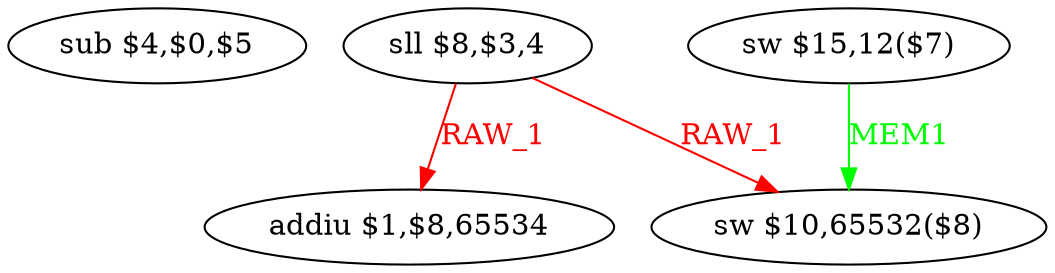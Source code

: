digraph G1 {
node [shape = ellipse];
i0 [label = "sub $4,$0,$5"] ;
i1 [label = "sll $8,$3,4"] ;
i1 ->  i4 [color = red, fontcolor = red, label= "RAW_1"];
i1 ->  i3 [color = red, fontcolor = red, label= "RAW_1"];
i4 [label = "sw $10,65532($8)"] ;
i3 [label = "addiu $1,$8,65534"] ;
i2 [label = "sw $15,12($7)"] ;
i2 ->  i4 [color = green, fontcolor = green, label= "MEM1"];
}
